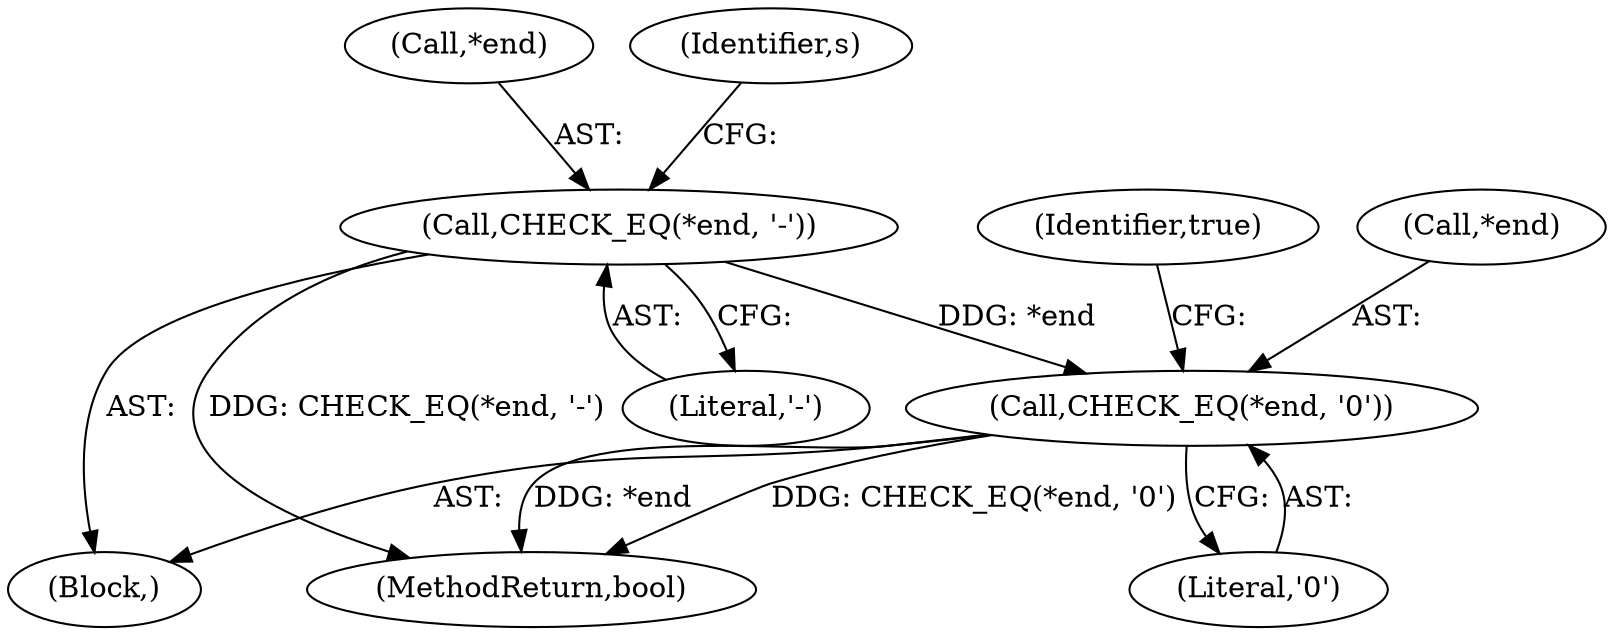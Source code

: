digraph "0_Android_68f67ef6cf1f41e77337be3bc4bff91f3a3c6324@pointer" {
"1000156" [label="(Call,CHECK_EQ(*end, '-'))"];
"1000176" [label="(Call,CHECK_EQ(*end, '\0'))"];
"1000182" [label="(MethodReturn,bool)"];
"1000156" [label="(Call,CHECK_EQ(*end, '-'))"];
"1000177" [label="(Call,*end)"];
"1000105" [label="(Block,)"];
"1000157" [label="(Call,*end)"];
"1000181" [label="(Identifier,true)"];
"1000179" [label="(Literal,'\0')"];
"1000159" [label="(Literal,'-')"];
"1000176" [label="(Call,CHECK_EQ(*end, '\0'))"];
"1000161" [label="(Identifier,s)"];
"1000156" -> "1000105"  [label="AST: "];
"1000156" -> "1000159"  [label="CFG: "];
"1000157" -> "1000156"  [label="AST: "];
"1000159" -> "1000156"  [label="AST: "];
"1000161" -> "1000156"  [label="CFG: "];
"1000156" -> "1000182"  [label="DDG: CHECK_EQ(*end, '-')"];
"1000156" -> "1000176"  [label="DDG: *end"];
"1000176" -> "1000105"  [label="AST: "];
"1000176" -> "1000179"  [label="CFG: "];
"1000177" -> "1000176"  [label="AST: "];
"1000179" -> "1000176"  [label="AST: "];
"1000181" -> "1000176"  [label="CFG: "];
"1000176" -> "1000182"  [label="DDG: CHECK_EQ(*end, '\0')"];
"1000176" -> "1000182"  [label="DDG: *end"];
}

